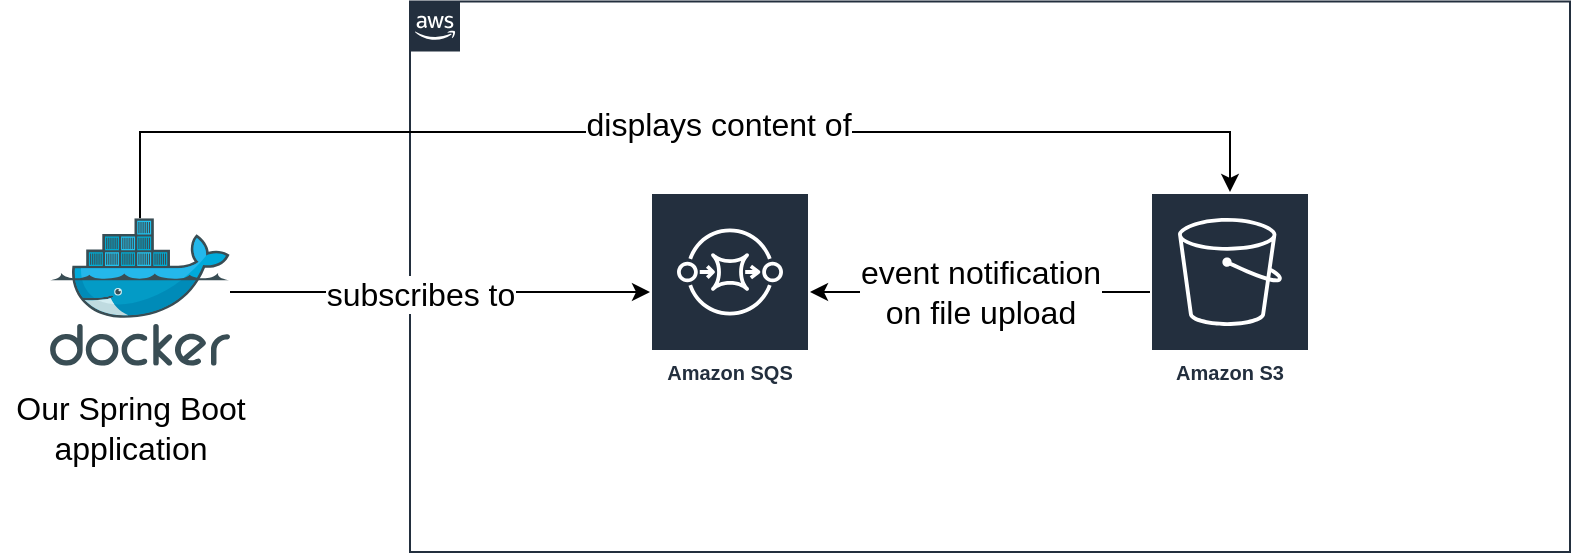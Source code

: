 <mxfile version="13.2.4" type="device"><diagram id="Ht1M8jgEwFfnCIfOTk4-" name="Page-1"><mxGraphModel dx="1368" dy="816" grid="1" gridSize="10" guides="1" tooltips="1" connect="1" arrows="1" fold="1" page="1" pageScale="1" pageWidth="1169" pageHeight="827" math="0" shadow="0"><root><mxCell id="0"/><mxCell id="1" parent="0"/><mxCell id="QMhSMaMKcqBBR_qiJLq--2" value="" style="points=[[0,0],[0.25,0],[0.5,0],[0.75,0],[1,0],[1,0.25],[1,0.5],[1,0.75],[1,1],[0.75,1],[0.5,1],[0.25,1],[0,1],[0,0.75],[0,0.5],[0,0.25]];outlineConnect=0;gradientColor=none;html=1;whiteSpace=wrap;fontSize=12;fontStyle=0;shape=mxgraph.aws4.group;grIcon=mxgraph.aws4.group_aws_cloud_alt;strokeColor=#232F3E;fillColor=none;verticalAlign=top;align=left;spacingLeft=30;fontColor=#232F3E;dashed=0;" parent="1" vertex="1"><mxGeometry x="500" y="114.69" width="580" height="275.31" as="geometry"/></mxCell><mxCell id="rQ-KTprDvblMyv87ug3Y-5" value="&lt;font style=&quot;font-size: 16px&quot;&gt;event notification&lt;br&gt;on file upload&lt;/font&gt;" style="edgeStyle=orthogonalEdgeStyle;rounded=0;orthogonalLoop=1;jettySize=auto;html=1;" edge="1" parent="1" source="rQ-KTprDvblMyv87ug3Y-1" target="rQ-KTprDvblMyv87ug3Y-4"><mxGeometry relative="1" as="geometry"/></mxCell><mxCell id="rQ-KTprDvblMyv87ug3Y-1" value="Amazon S3" style="outlineConnect=0;fontColor=#232F3E;gradientColor=none;strokeColor=#ffffff;fillColor=#232F3E;dashed=0;verticalLabelPosition=middle;verticalAlign=bottom;align=center;html=1;whiteSpace=wrap;fontSize=10;fontStyle=1;spacing=3;shape=mxgraph.aws4.productIcon;prIcon=mxgraph.aws4.s3;" vertex="1" parent="1"><mxGeometry x="870" y="210" width="80" height="100" as="geometry"/></mxCell><mxCell id="rQ-KTprDvblMyv87ug3Y-4" value="Amazon SQS" style="outlineConnect=0;fontColor=#232F3E;gradientColor=none;strokeColor=#ffffff;fillColor=#232F3E;dashed=0;verticalLabelPosition=middle;verticalAlign=bottom;align=center;html=1;whiteSpace=wrap;fontSize=10;fontStyle=1;spacing=3;shape=mxgraph.aws4.productIcon;prIcon=mxgraph.aws4.sqs;" vertex="1" parent="1"><mxGeometry x="620" y="210" width="80" height="100" as="geometry"/></mxCell><mxCell id="rQ-KTprDvblMyv87ug3Y-9" style="edgeStyle=orthogonalEdgeStyle;rounded=0;orthogonalLoop=1;jettySize=auto;html=1;" edge="1" parent="1" source="rQ-KTprDvblMyv87ug3Y-7" target="rQ-KTprDvblMyv87ug3Y-4"><mxGeometry relative="1" as="geometry"/></mxCell><mxCell id="rQ-KTprDvblMyv87ug3Y-10" value="&lt;font style=&quot;font-size: 16px&quot;&gt;subscribes to&lt;/font&gt;" style="edgeLabel;html=1;align=center;verticalAlign=middle;resizable=0;points=[];" vertex="1" connectable="0" parent="rQ-KTprDvblMyv87ug3Y-9"><mxGeometry x="-0.095" y="-1" relative="1" as="geometry"><mxPoint as="offset"/></mxGeometry></mxCell><mxCell id="rQ-KTprDvblMyv87ug3Y-11" style="edgeStyle=orthogonalEdgeStyle;rounded=0;orthogonalLoop=1;jettySize=auto;html=1;" edge="1" parent="1" source="rQ-KTprDvblMyv87ug3Y-7" target="rQ-KTprDvblMyv87ug3Y-1"><mxGeometry relative="1" as="geometry"><Array as="points"><mxPoint x="365" y="180"/><mxPoint x="910" y="180"/></Array></mxGeometry></mxCell><mxCell id="rQ-KTprDvblMyv87ug3Y-12" value="&lt;font style=&quot;font-size: 16px&quot;&gt;displays content of&lt;br&gt;&lt;/font&gt;" style="edgeLabel;html=1;align=center;verticalAlign=middle;resizable=0;points=[];" vertex="1" connectable="0" parent="rQ-KTprDvblMyv87ug3Y-11"><mxGeometry x="0.075" y="4" relative="1" as="geometry"><mxPoint as="offset"/></mxGeometry></mxCell><mxCell id="rQ-KTprDvblMyv87ug3Y-7" value="" style="aspect=fixed;html=1;points=[];align=center;image;fontSize=12;image=img/lib/mscae/Docker.svg;" vertex="1" parent="1"><mxGeometry x="320" y="223.1" width="90" height="73.8" as="geometry"/></mxCell><mxCell id="rQ-KTprDvblMyv87ug3Y-8" value="&lt;font style=&quot;font-size: 16px&quot;&gt;Our Spring Boot&lt;br&gt;application&lt;/font&gt;" style="text;html=1;align=center;verticalAlign=middle;resizable=0;points=[];autosize=1;" vertex="1" parent="1"><mxGeometry x="295" y="308" width="130" height="40" as="geometry"/></mxCell></root></mxGraphModel></diagram></mxfile>
